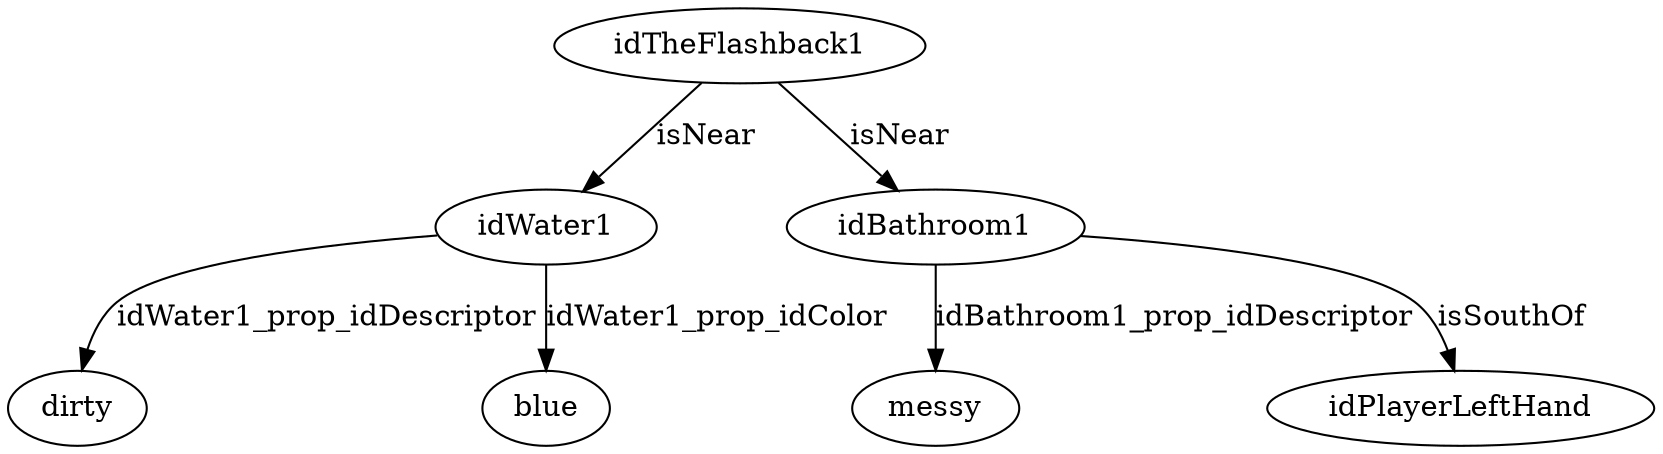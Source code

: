 strict digraph  {
idTheFlashback1 [node_type=entity_node, root=root];
idWater1;
dirty;
blue;
idBathroom1;
messy;
idPlayerLeftHand;
idTheFlashback1 -> idWater1  [edge_type=relationship, label=isNear];
idTheFlashback1 -> idBathroom1  [edge_type=relationship, label=isNear];
idWater1 -> dirty  [edge_type=property, label=idWater1_prop_idDescriptor];
idWater1 -> blue  [edge_type=property, label=idWater1_prop_idColor];
idBathroom1 -> messy  [edge_type=property, label=idBathroom1_prop_idDescriptor];
idBathroom1 -> idPlayerLeftHand  [edge_type=relationship, label=isSouthOf];
}
